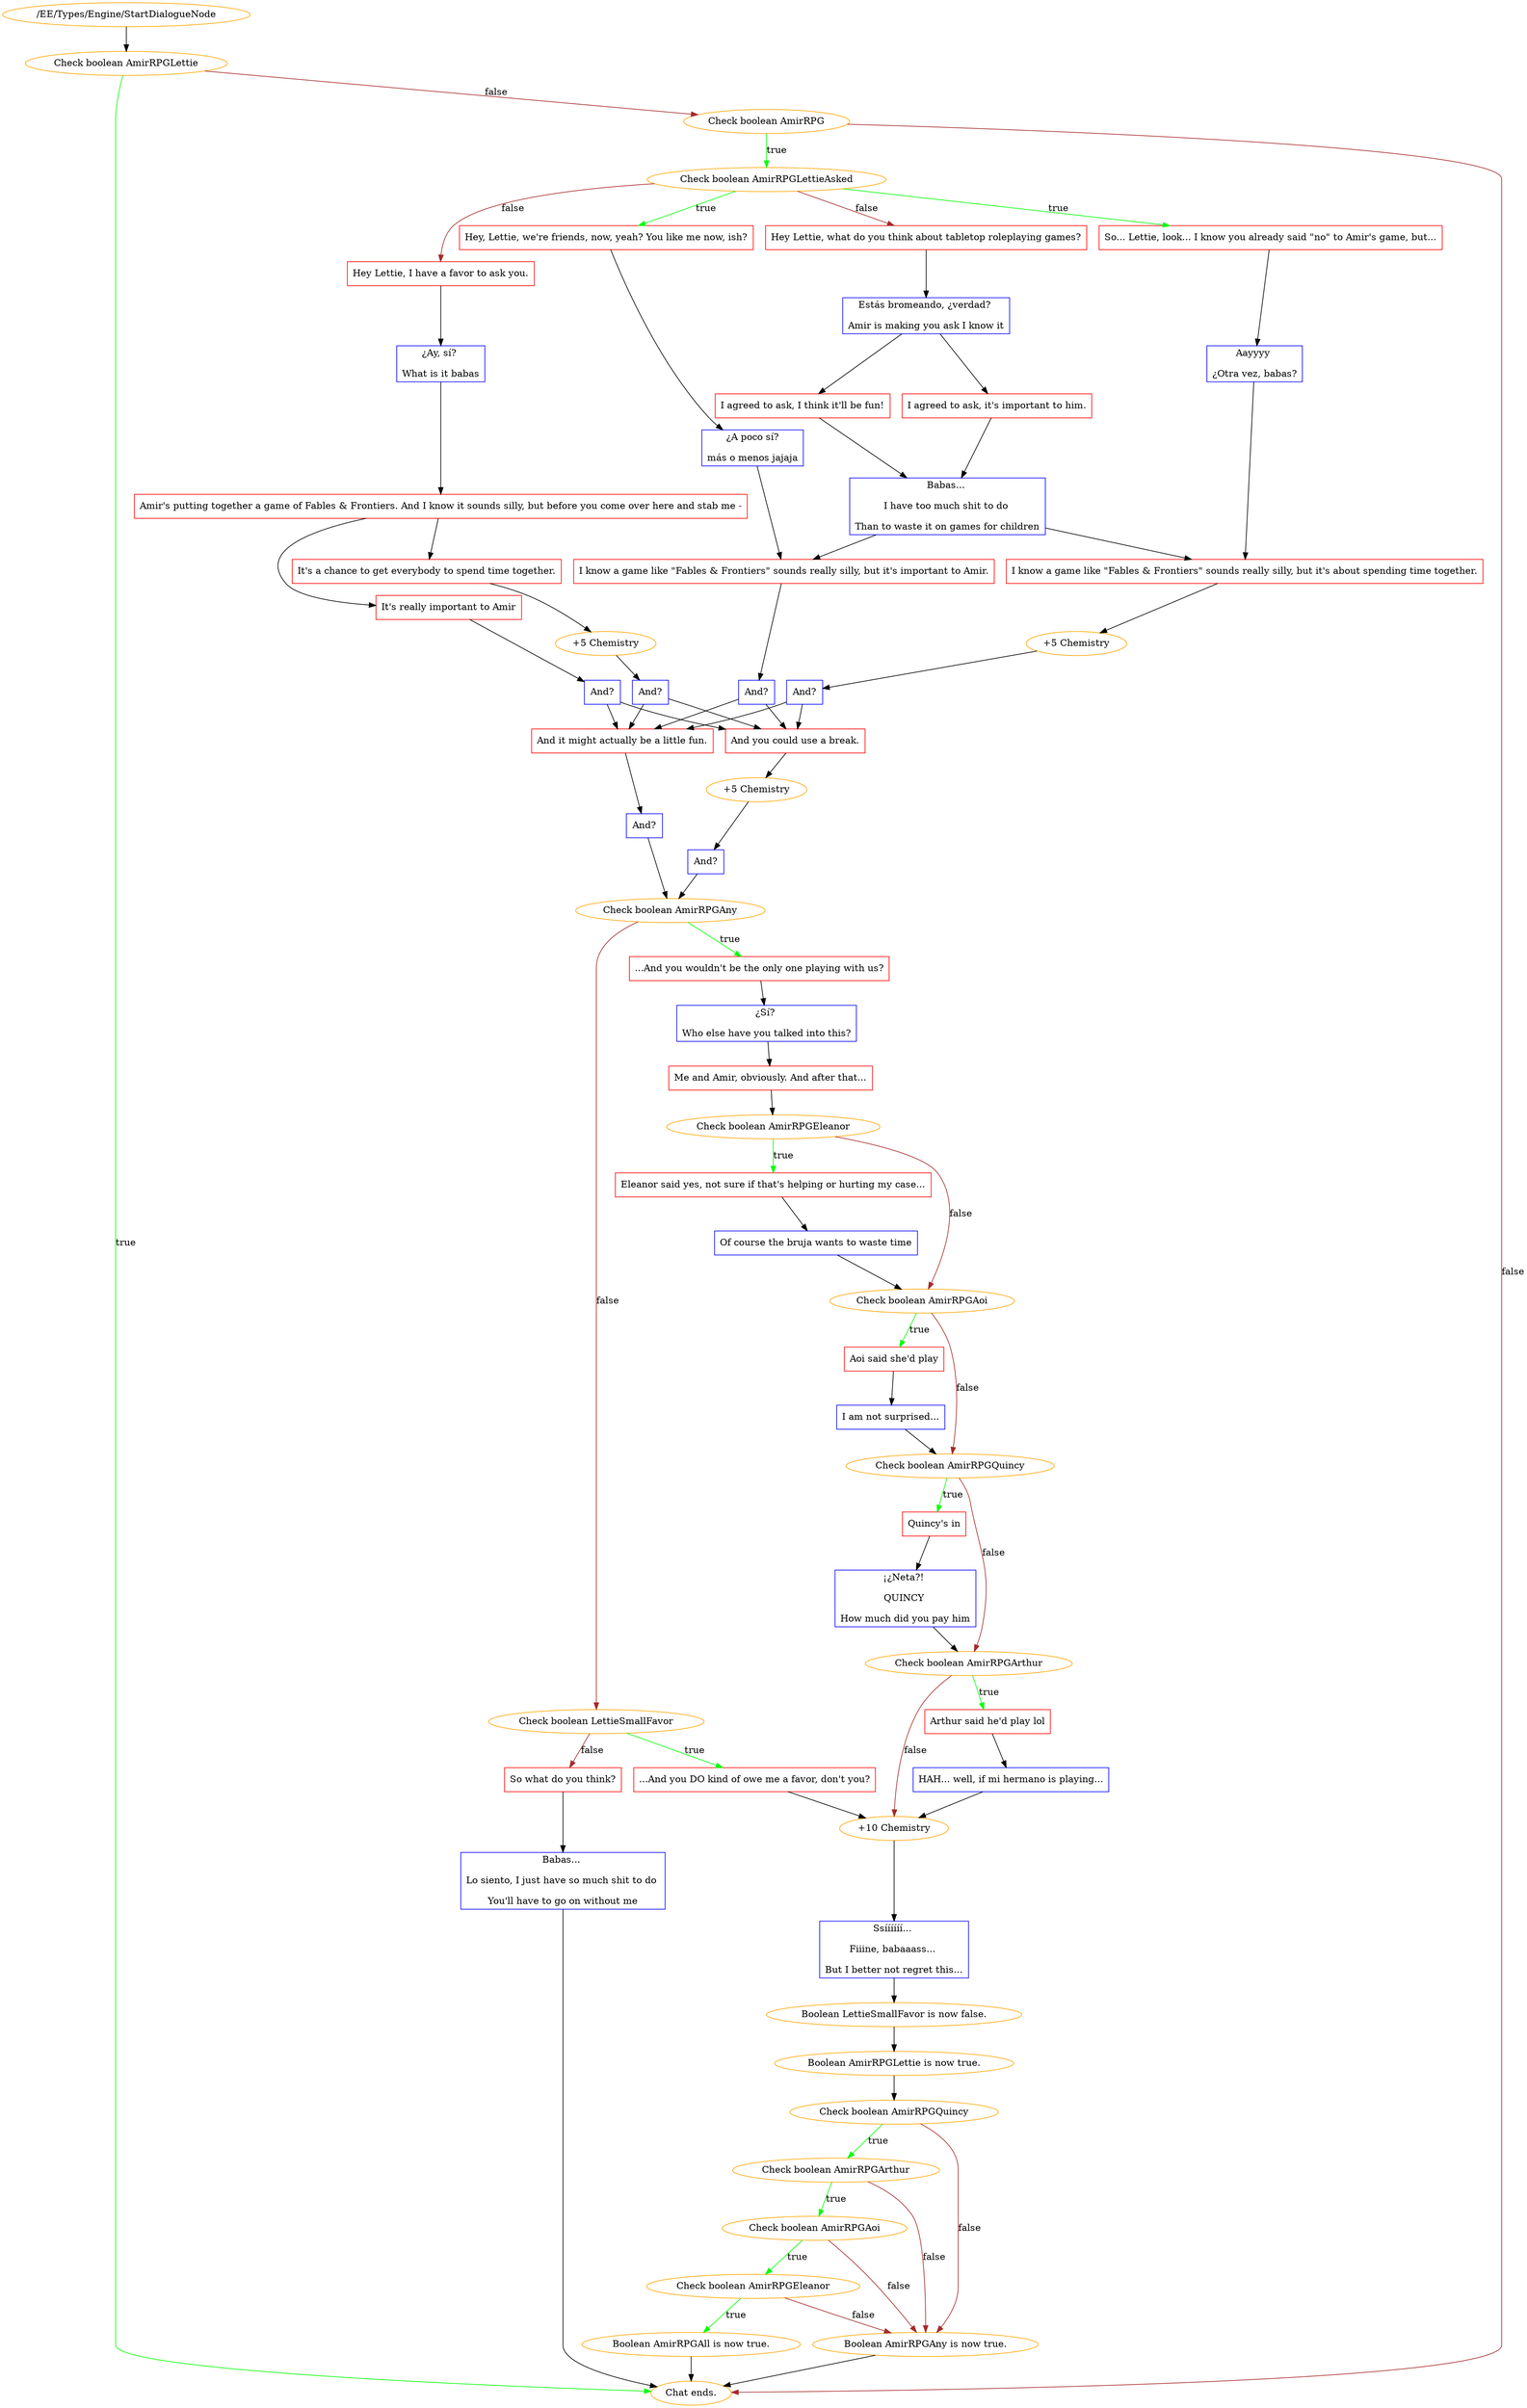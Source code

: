 digraph {
	1474 [label="/EE/Types/Engine/StartDialogueNode",color=orange];
		1474 -> 1477;
	1477 [label="Check boolean AmirRPGLettie",color=orange];
		1477 -> "Chat ends." [label=true,color=green];
		1477 -> 1476 [label=false,color=brown];
	"Chat ends." [color=orange];
	1476 [label="Check boolean AmirRPG",color=orange];
		1476 -> 1480 [label=true,color=green];
		1476 -> "Chat ends." [label=false,color=brown];
	1480 [label="Check boolean AmirRPGLettieAsked",color=orange];
		1480 -> 1479 [label=true,color=green];
		1480 -> 1481 [label=true,color=green];
		1480 -> 1482 [label=false,color=brown];
		1480 -> 1483 [label=false,color=brown];
	"Chat ends." [color=orange];
	1479 [label="So... Lettie, look... I know you already said \"no\" to Amir's game, but...",shape=box,color=red];
		1479 -> 1484;
	1481 [label="Hey, Lettie, we're friends, now, yeah? You like me now, ish?",shape=box,color=red];
		1481 -> 1485;
	1482 [label="Hey Lettie, what do you think about tabletop roleplaying games?",shape=box,color=red];
		1482 -> 1486;
	1483 [label="Hey Lettie, I have a favor to ask you.",shape=box,color=red];
		1483 -> 1487;
	1484 [label="Aayyyy 
¿Otra vez, babas?",shape=box,color=blue];
		1484 -> 1495;
	1485 [label="¿A poco sí?
más o menos jajaja",shape=box,color=blue];
		1485 -> 1496;
	1486 [label="Estás bromeando, ¿verdad? 
Amir is making you ask I know it",shape=box,color=blue];
		1486 -> 1488;
		1486 -> 1489;
	1487 [label="¿Ay, sí? 
What is it babas",shape=box,color=blue];
		1487 -> 1491;
	1495 [label="I know a game like \"Fables & Frontiers\" sounds really silly, but it's about spending time together.",shape=box,color=red];
		1495 -> 1497;
	1496 [label="I know a game like \"Fables & Frontiers\" sounds really silly, but it's important to Amir.",shape=box,color=red];
		1496 -> 2453;
	1488 [label="I agreed to ask, I think it'll be fun!",shape=box,color=red];
		1488 -> 1490;
	1489 [label="I agreed to ask, it's important to him.",shape=box,color=red];
		1489 -> 1490;
	1491 [label="Amir's putting together a game of Fables & Frontiers. And I know it sounds silly, but before you come over here and stab me -",shape=box,color=red];
		1491 -> 1492;
		1491 -> 1493;
	1497 [label="+5 Chemistry",color=orange];
		1497 -> 2450;
	2453 [label="And?",shape=box,color=blue];
		2453 -> 1499;
		2453 -> 1498;
	1490 [label="Babas... 
I have too much shit to do 
Than to waste it on games for children",shape=box,color=blue];
		1490 -> 1495;
		1490 -> 1496;
	1492 [label="It's a chance to get everybody to spend time together.",shape=box,color=red];
		1492 -> 1494;
	1493 [label="It's really important to Amir",shape=box,color=red];
		1493 -> 2451;
	2450 [label="And?",shape=box,color=blue];
		2450 -> 1498;
		2450 -> 1499;
	1499 [label="And it might actually be a little fun.",shape=box,color=red];
		1499 -> 2454;
	1498 [label="And you could use a break.",shape=box,color=red];
		1498 -> 208;
	1494 [label="+5 Chemistry",color=orange];
		1494 -> 2449;
	2451 [label="And?",shape=box,color=blue];
		2451 -> 1498;
		2451 -> 1499;
	2454 [label="And?",shape=box,color=blue];
		2454 -> 1500;
	208 [label="+5 Chemistry",color=orange];
		208 -> 2452;
	2449 [label="And?",shape=box,color=blue];
		2449 -> 1498;
		2449 -> 1499;
	1500 [label="Check boolean AmirRPGAny",color=orange];
		1500 -> 1501 [label=true,color=green];
		1500 -> 1502 [label=false,color=brown];
	2452 [label="And?",shape=box,color=blue];
		2452 -> 1500;
	1501 [label="...And you wouldn't be the only one playing with us?",shape=box,color=red];
		1501 -> 1503;
	1502 [label="Check boolean LettieSmallFavor",color=orange];
		1502 -> 1504 [label=true,color=green];
		1502 -> 1505 [label=false,color=brown];
	1503 [label="¿Sí? 
Who else have you talked into this?",shape=box,color=blue];
		1503 -> 1508;
	1504 [label="...And you DO kind of owe me a favor, don't you?",shape=box,color=red];
		1504 -> 209;
	1505 [label="So what do you think?",shape=box,color=red];
		1505 -> 1506;
	1508 [label="Me and Amir, obviously. And after that...",shape=box,color=red];
		1508 -> 1509;
	209 [label="+10 Chemistry",color=orange];
		209 -> 1521;
	1506 [label="Babas... 
Lo siento, I just have so much shit to do 
You'll have to go on without me",shape=box,color=blue];
		1506 -> "Chat ends.";
	1509 [label="Check boolean AmirRPGEleanor",color=orange];
		1509 -> 1513 [label=true,color=green];
		1509 -> 1510 [label=false,color=brown];
	1521 [label="Ssíííííí... 
Fiiine, babaaass... 
But I better not regret this...",shape=box,color=blue];
		1521 -> 1522;
	"Chat ends." [color=orange];
	1513 [label="Eleanor said yes, not sure if that's helping or hurting my case...",shape=box,color=red];
		1513 -> 1517;
	1510 [label="Check boolean AmirRPGAoi",color=orange];
		1510 -> 1514 [label=true,color=green];
		1510 -> 1511 [label=false,color=brown];
	1522 [label="Boolean LettieSmallFavor is now false.",color=orange];
		1522 -> 1523;
	1517 [label="Of course the bruja wants to waste time",shape=box,color=blue];
		1517 -> 1510;
	1514 [label="Aoi said she'd play",shape=box,color=red];
		1514 -> 1518;
	1511 [label="Check boolean AmirRPGQuincy",color=orange];
		1511 -> 1515 [label=true,color=green];
		1511 -> 1512 [label=false,color=brown];
	1523 [label="Boolean AmirRPGLettie is now true.",color=orange];
		1523 -> 1527;
	1518 [label="I am not surprised...",shape=box,color=blue];
		1518 -> 1511;
	1515 [label="Quincy's in",shape=box,color=red];
		1515 -> 1519;
	1512 [label="Check boolean AmirRPGArthur",color=orange];
		1512 -> 1516 [label=true,color=green];
		1512 -> 209 [label=false,color=brown];
	1527 [label="Check boolean AmirRPGQuincy",color=orange];
		1527 -> 1526 [label=true,color=green];
		1527 -> 1529 [label=false,color=brown];
	1519 [label="¡¿Neta?! 
QUINCY 
How much did you pay him",shape=box,color=blue];
		1519 -> 1512;
	1516 [label="Arthur said he'd play lol",shape=box,color=red];
		1516 -> 1520;
	1526 [label="Check boolean AmirRPGArthur",color=orange];
		1526 -> 1525 [label=true,color=green];
		1526 -> 1529 [label=false,color=brown];
	1529 [label="Boolean AmirRPGAny is now true.",color=orange];
		1529 -> "Chat ends.";
	1520 [label="HAH... well, if mi hermano is playing...",shape=box,color=blue];
		1520 -> 209;
	1525 [label="Check boolean AmirRPGAoi",color=orange];
		1525 -> 1524 [label=true,color=green];
		1525 -> 1529 [label=false,color=brown];
	"Chat ends." [color=orange];
	1524 [label="Check boolean AmirRPGEleanor",color=orange];
		1524 -> 1528 [label=true,color=green];
		1524 -> 1529 [label=false,color=brown];
	1528 [label="Boolean AmirRPGAll is now true.",color=orange];
		1528 -> "Chat ends.";
	"Chat ends." [color=orange];
}